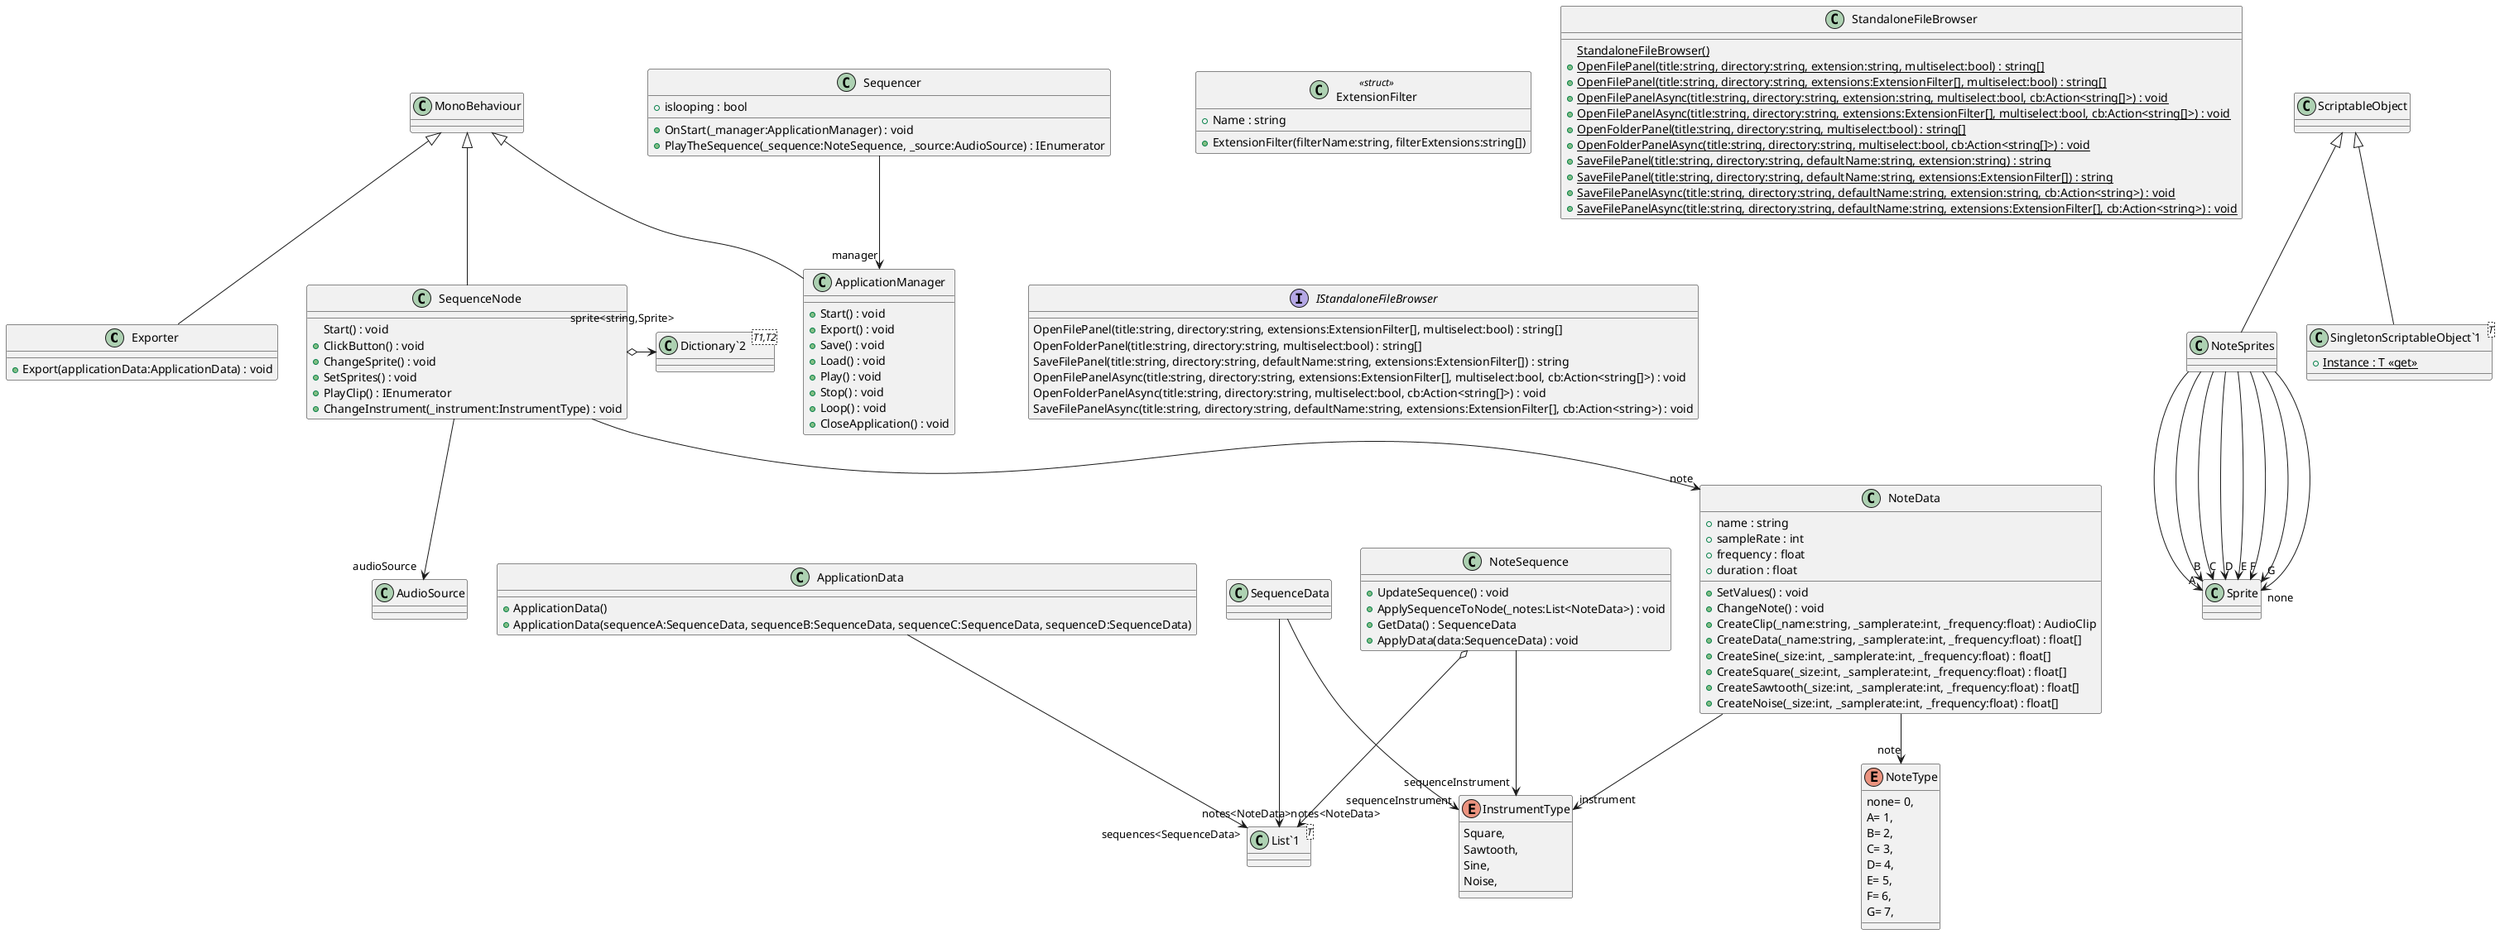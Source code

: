 @startuml
class Exporter {
    + Export(applicationData:ApplicationData) : void
}
MonoBehaviour <|-- Exporter
class SequenceNode {
    Start() : void
    + ClickButton() : void
    + ChangeSprite() : void
    + SetSprites() : void
    + PlayClip() : IEnumerator
    + ChangeInstrument(_instrument:InstrumentType) : void
}
enum NoteType {
    none= 0,
    A= 1,
    B= 2,
    C= 3,
    D= 4,
    E= 5,
    F= 6,
    G= 7,
}
enum InstrumentType {
    Square,
    Sawtooth,
    Sine,
    Noise,
}
class NoteData {
    + name : string
    + sampleRate : int
    + frequency : float
    + duration : float
    + SetValues() : void
    + ChangeNote() : void
    + CreateClip(_name:string, _samplerate:int, _frequency:float) : AudioClip
    + CreateData(_name:string, _samplerate:int, _frequency:float) : float[]
    + CreateSine(_size:int, _samplerate:int, _frequency:float) : float[]
    + CreateSquare(_size:int, _samplerate:int, _frequency:float) : float[]
    + CreateSawtooth(_size:int, _samplerate:int, _frequency:float) : float[]
    + CreateNoise(_size:int, _samplerate:int, _frequency:float) : float[]
}
class "Dictionary`2"<T1,T2> {
}
MonoBehaviour <|-- SequenceNode
SequenceNode --> "note" NoteData
SequenceNode --> "audioSource" AudioSource
SequenceNode o-> "sprite<string,Sprite>" "Dictionary`2"
NoteData --> "note" NoteType
NoteData --> "instrument" InstrumentType
class Sequencer {
    + islooping : bool
    + OnStart(_manager:ApplicationManager) : void
    + PlayTheSequence(_sequence:NoteSequence, _source:AudioSource) : IEnumerator
}
class NoteSequence {
    + UpdateSequence() : void
    + ApplySequenceToNode(_notes:List<NoteData>) : void
    + GetData() : SequenceData
    + ApplyData(data:SequenceData) : void
}
class SequenceData {
}
class "List`1"<T> {
}
Sequencer --> "manager" ApplicationManager
NoteSequence o-> "notes<NoteData>" "List`1"
NoteSequence --> "sequenceInstrument" InstrumentType
SequenceData --> "notes<NoteData>" "List`1"
SequenceData --> "sequenceInstrument" InstrumentType
class NoteSprites {
}
ScriptableObject <|-- NoteSprites
NoteSprites --> "A" Sprite
NoteSprites --> "B" Sprite
NoteSprites --> "C" Sprite
NoteSprites --> "D" Sprite
NoteSprites --> "E" Sprite
NoteSprites --> "F" Sprite
NoteSprites --> "G" Sprite
NoteSprites --> "none" Sprite
class "SingletonScriptableObject`1"<T> {
    + {static} Instance : T <<get>>
}
ScriptableObject <|-- "SingletonScriptableObject`1"
class ApplicationManager {
    + Start() : void
    + Export() : void
    + Save() : void
    + Load() : void
    + Play() : void
    + Stop() : void
    + Loop() : void
    + CloseApplication() : void
}
class ApplicationData {
    + ApplicationData()
    + ApplicationData(sequenceA:SequenceData, sequenceB:SequenceData, sequenceC:SequenceData, sequenceD:SequenceData)
}
class "List`1"<T> {
}
MonoBehaviour <|-- ApplicationManager
ApplicationData --> "sequences<SequenceData>" "List`1"
class ExtensionFilter <<struct>> {
    + Name : string
    + ExtensionFilter(filterName:string, filterExtensions:string[])
}
class StandaloneFileBrowser {
    {static} StandaloneFileBrowser()
    + {static} OpenFilePanel(title:string, directory:string, extension:string, multiselect:bool) : string[]
    + {static} OpenFilePanel(title:string, directory:string, extensions:ExtensionFilter[], multiselect:bool) : string[]
    + {static} OpenFilePanelAsync(title:string, directory:string, extension:string, multiselect:bool, cb:Action<string[]>) : void
    + {static} OpenFilePanelAsync(title:string, directory:string, extensions:ExtensionFilter[], multiselect:bool, cb:Action<string[]>) : void
    + {static} OpenFolderPanel(title:string, directory:string, multiselect:bool) : string[]
    + {static} OpenFolderPanelAsync(title:string, directory:string, multiselect:bool, cb:Action<string[]>) : void
    + {static} SaveFilePanel(title:string, directory:string, defaultName:string, extension:string) : string
    + {static} SaveFilePanel(title:string, directory:string, defaultName:string, extensions:ExtensionFilter[]) : string
    + {static} SaveFilePanelAsync(title:string, directory:string, defaultName:string, extension:string, cb:Action<string>) : void
    + {static} SaveFilePanelAsync(title:string, directory:string, defaultName:string, extensions:ExtensionFilter[], cb:Action<string>) : void
}
interface IStandaloneFileBrowser {
    OpenFilePanel(title:string, directory:string, extensions:ExtensionFilter[], multiselect:bool) : string[]
    OpenFolderPanel(title:string, directory:string, multiselect:bool) : string[]
    SaveFilePanel(title:string, directory:string, defaultName:string, extensions:ExtensionFilter[]) : string
    OpenFilePanelAsync(title:string, directory:string, extensions:ExtensionFilter[], multiselect:bool, cb:Action<string[]>) : void
    OpenFolderPanelAsync(title:string, directory:string, multiselect:bool, cb:Action<string[]>) : void
    SaveFilePanelAsync(title:string, directory:string, defaultName:string, extensions:ExtensionFilter[], cb:Action<string>) : void
}
@enduml
